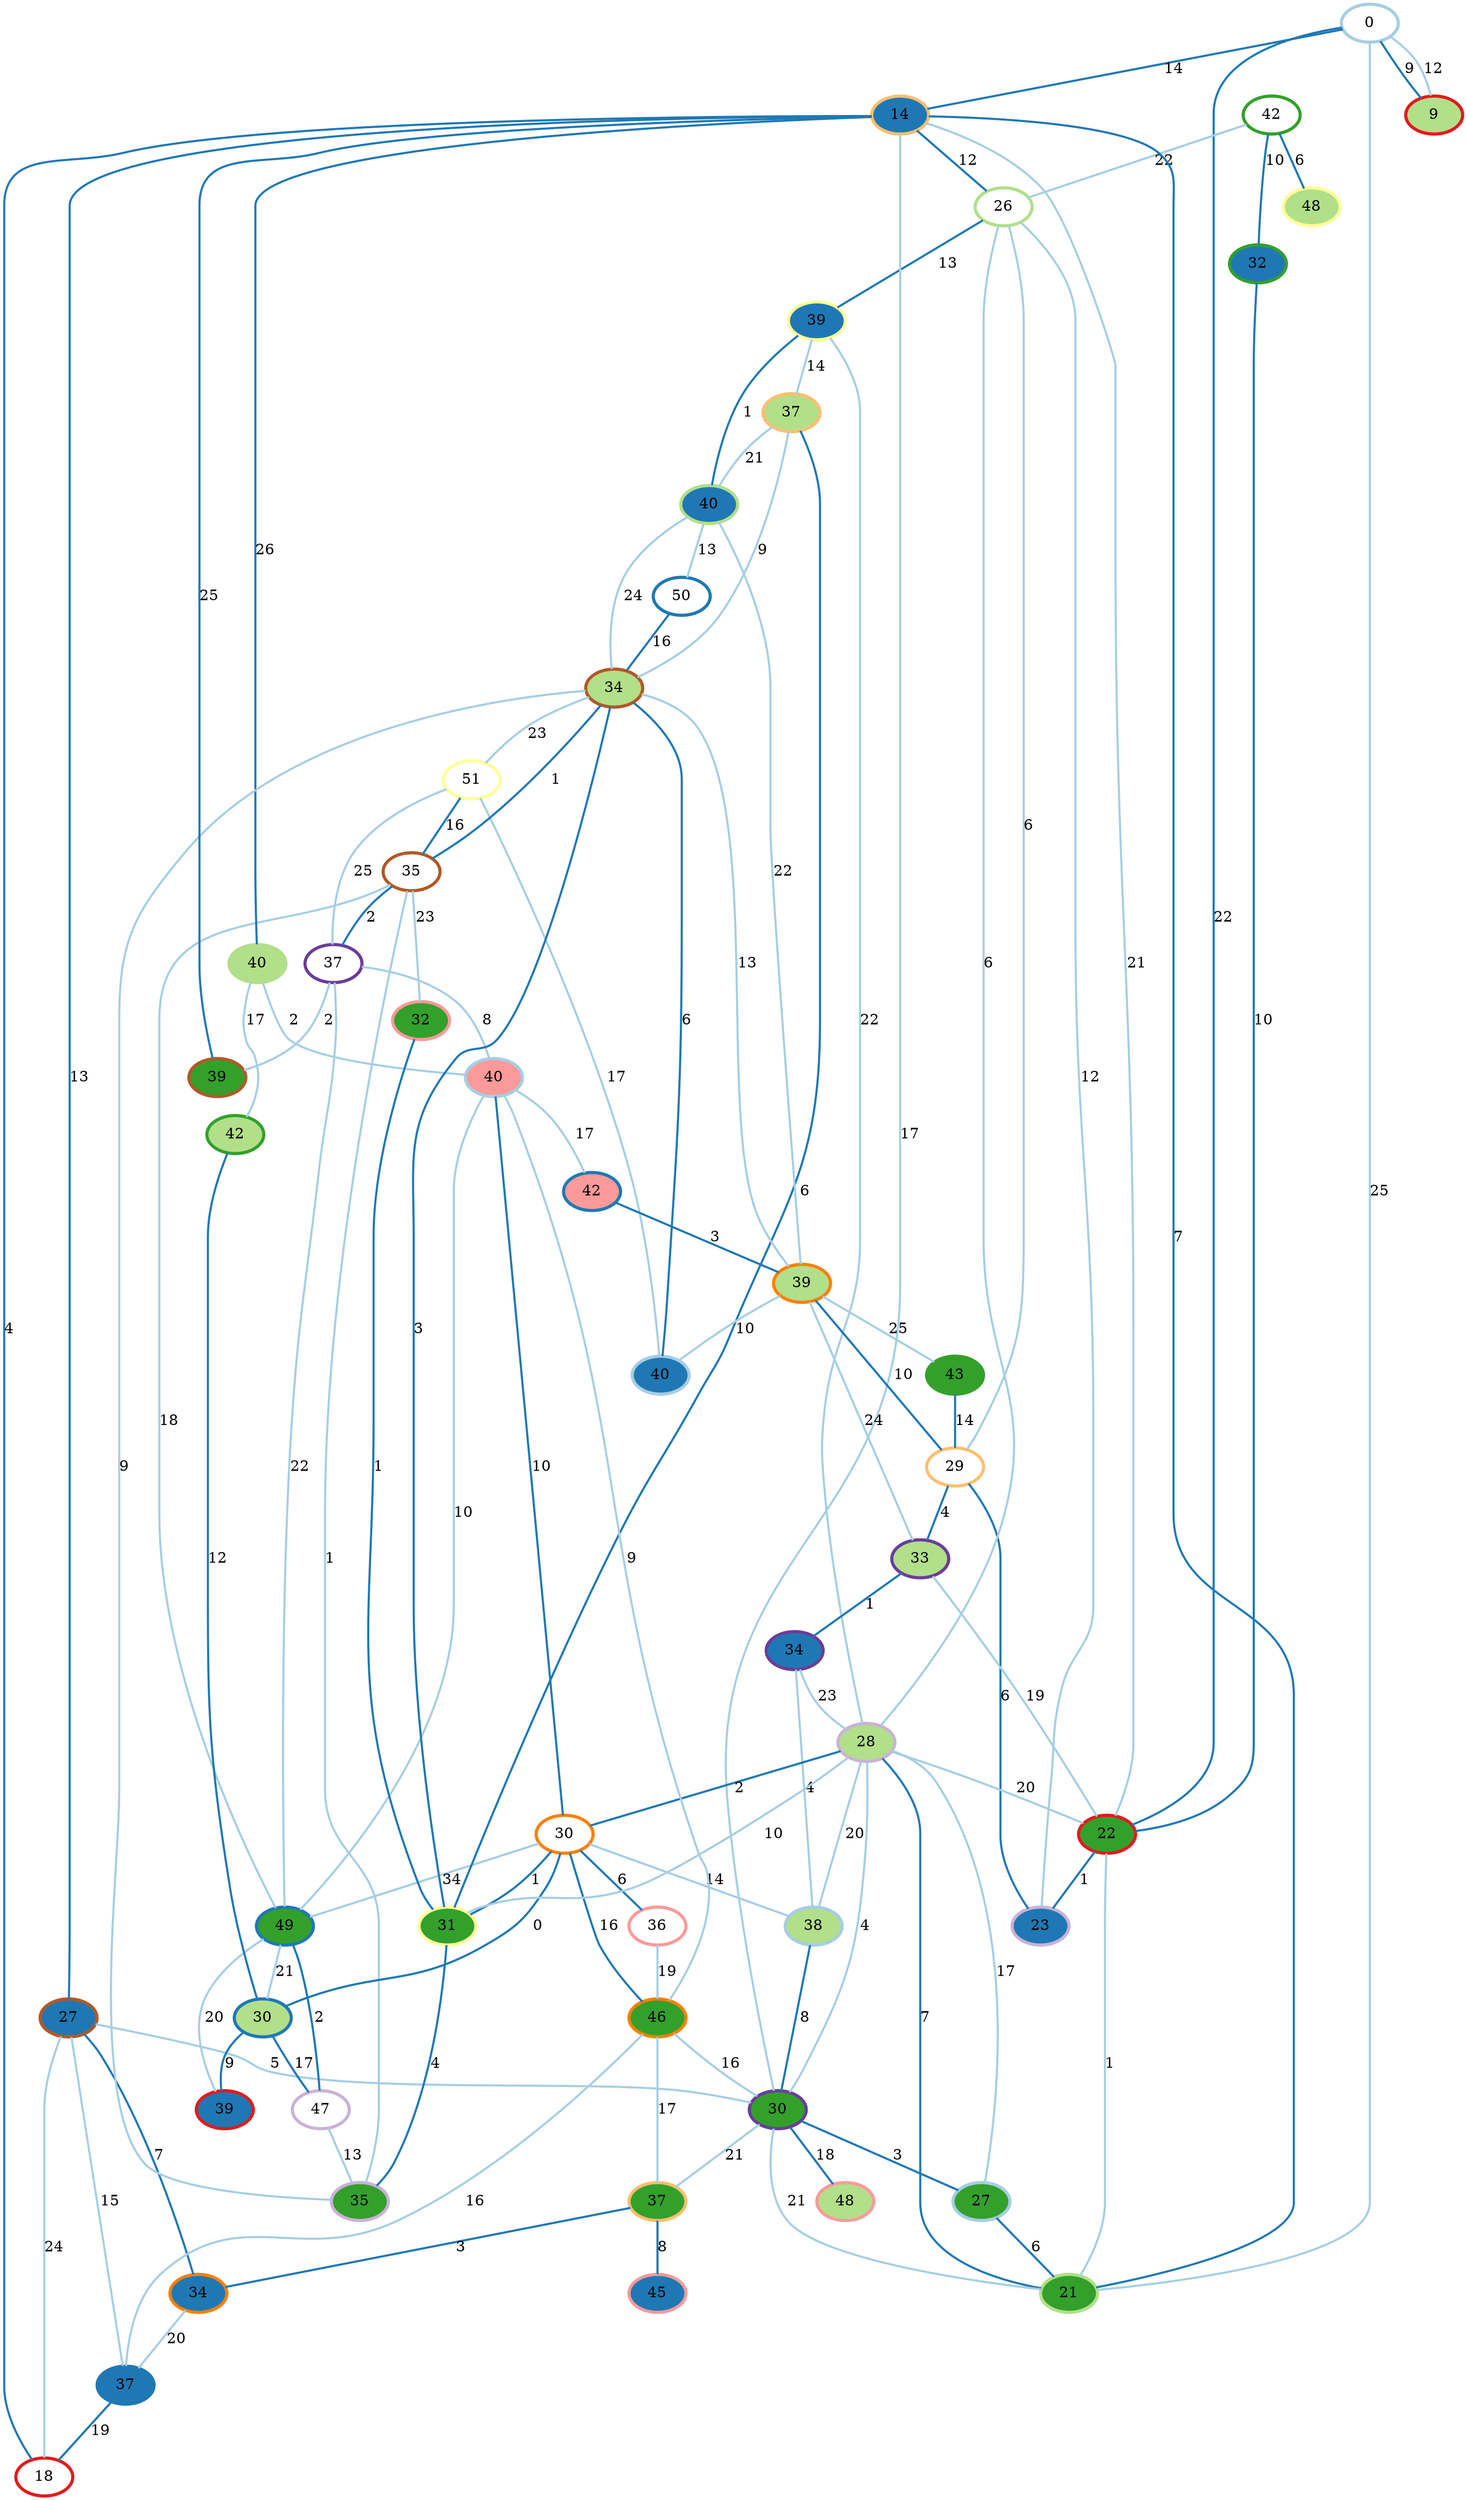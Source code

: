 graph G {
    0 [penwidth=3,label="0",color=1, colorscheme=paired12]
    1 [penwidth=3,label="50",color=2, colorscheme=paired12]
    2 [penwidth=3,label="26",color=3, colorscheme=paired12]
    3 [penwidth=3,label="42",color=4, colorscheme=paired12]
    4 [penwidth=3,label="36",color=5, colorscheme=paired12]
    5 [penwidth=3,label="18",color=6, colorscheme=paired12]
    6 [penwidth=3,label="29",color=7, colorscheme=paired12]
    7 [penwidth=3,label="30",color=8, colorscheme=paired12]
    8 [penwidth=3,label="47",color=9, colorscheme=paired12]
    9 [penwidth=3,label="37",color=10, colorscheme=paired12]
    10 [penwidth=3,label="51",color=11, colorscheme=paired12]
    11 [penwidth=3,label="35",color=12, colorscheme=paired12]
    12 [penwidth=3,label="40",color=1, colorscheme=paired12,style=filled,fillcolor=2]
    13 [penwidth=3,label="37",color=2, colorscheme=paired12,style=filled,fillcolor=2]
    14 [penwidth=3,label="40",color=3, colorscheme=paired12,style=filled,fillcolor=2]
    15 [penwidth=3,label="32",color=4, colorscheme=paired12,style=filled,fillcolor=2]
    16 [penwidth=3,label="45",color=5, colorscheme=paired12,style=filled,fillcolor=2]
    17 [penwidth=3,label="39",color=6, colorscheme=paired12,style=filled,fillcolor=2]
    18 [penwidth=3,label="14",color=7, colorscheme=paired12,style=filled,fillcolor=2]
    19 [penwidth=3,label="34",color=8, colorscheme=paired12,style=filled,fillcolor=2]
    20 [penwidth=3,label="23",color=9, colorscheme=paired12,style=filled,fillcolor=2]
    21 [penwidth=3,label="34",color=10, colorscheme=paired12,style=filled,fillcolor=2]
    22 [penwidth=3,label="39",color=11, colorscheme=paired12,style=filled,fillcolor=2]
    23 [penwidth=3,label="27",color=12, colorscheme=paired12,style=filled,fillcolor=2]
    24 [penwidth=3,label="38",color=1, colorscheme=paired12,style=filled,fillcolor=3]
    25 [penwidth=3,label="30",color=2, colorscheme=paired12,style=filled,fillcolor=3]
    26 [penwidth=3,label="40",color=3, colorscheme=paired12,style=filled,fillcolor=3]
    27 [penwidth=3,label="42",color=4, colorscheme=paired12,style=filled,fillcolor=3]
    28 [penwidth=3,label="48",color=5, colorscheme=paired12,style=filled,fillcolor=3]
    29 [penwidth=3,label="9",color=6, colorscheme=paired12,style=filled,fillcolor=3]
    30 [penwidth=3,label="37",color=7, colorscheme=paired12,style=filled,fillcolor=3]
    31 [penwidth=3,label="39",color=8, colorscheme=paired12,style=filled,fillcolor=3]
    32 [penwidth=3,label="28",color=9, colorscheme=paired12,style=filled,fillcolor=3]
    33 [penwidth=3,label="33",color=10, colorscheme=paired12,style=filled,fillcolor=3]
    34 [penwidth=3,label="48",color=11, colorscheme=paired12,style=filled,fillcolor=3]
    35 [penwidth=3,label="34",color=12, colorscheme=paired12,style=filled,fillcolor=3]
    36 [penwidth=3,label="27",color=1, colorscheme=paired12,style=filled,fillcolor=4]
    37 [penwidth=3,label="49",color=2, colorscheme=paired12,style=filled,fillcolor=4]
    38 [penwidth=3,label="21",color=3, colorscheme=paired12,style=filled,fillcolor=4]
    39 [penwidth=3,label="43",color=4, colorscheme=paired12,style=filled,fillcolor=4]
    40 [penwidth=3,label="32",color=5, colorscheme=paired12,style=filled,fillcolor=4]
    41 [penwidth=3,label="22",color=6, colorscheme=paired12,style=filled,fillcolor=4]
    42 [penwidth=3,label="37",color=7, colorscheme=paired12,style=filled,fillcolor=4]
    43 [penwidth=3,label="46",color=8, colorscheme=paired12,style=filled,fillcolor=4]
    44 [penwidth=3,label="35",color=9, colorscheme=paired12,style=filled,fillcolor=4]
    45 [penwidth=3,label="30",color=10, colorscheme=paired12,style=filled,fillcolor=4]
    46 [penwidth=3,label="31",color=11, colorscheme=paired12,style=filled,fillcolor=4]
    47 [penwidth=3,label="39",color=12, colorscheme=paired12,style=filled,fillcolor=4]
    48 [penwidth=3,label="40",color=1, colorscheme=paired12,style=filled,fillcolor=5]
    49 [penwidth=3,label="42",color=2, colorscheme=paired12,style=filled,fillcolor=5]

    11--9 [penwidth=2,label="2",color=2, colorscheme=paired12]
    9--47 [penwidth=2,label="2",color=1, colorscheme=paired12]
    0--29 [penwidth=2,label="12",color=1, colorscheme=paired12]
    43--45 [penwidth=2,label="16",color=1, colorscheme=paired12]
    10--9 [penwidth=2,label="25",color=1, colorscheme=paired12]
    3--15 [penwidth=2,label="10",color=2, colorscheme=paired12]
    48--49 [penwidth=2,label="17",color=1, colorscheme=paired12]
    22--32 [penwidth=2,label="22",color=1, colorscheme=paired12]
    33--21 [penwidth=2,label="1",color=2, colorscheme=paired12]
    18--26 [penwidth=2,label="26",color=2, colorscheme=paired12]
    26--27 [penwidth=2,label="17",color=1, colorscheme=paired12]
    49--31 [penwidth=2,label="3",color=2, colorscheme=paired12]
    18--45 [penwidth=2,label="17",color=1, colorscheme=paired12]
    35--14 [penwidth=2,label="24",color=1, colorscheme=paired12]
    48--7 [penwidth=2,label="10",color=2, colorscheme=paired12]
    7--46 [penwidth=2,label="1",color=2, colorscheme=paired12]
    11--35 [penwidth=2,label="1",color=2, colorscheme=paired12]
    47--18 [penwidth=2,label="25",color=2, colorscheme=paired12]
    32--46 [penwidth=2,label="10",color=1, colorscheme=paired12]
    36--38 [penwidth=2,label="6",color=2, colorscheme=paired12]
    31--14 [penwidth=2,label="22",color=1, colorscheme=paired12]
    45--28 [penwidth=2,label="18",color=2, colorscheme=paired12]
    37--25 [penwidth=2,label="21",color=1, colorscheme=paired12]
    21--32 [penwidth=2,label="23",color=1, colorscheme=paired12]
    25--17 [penwidth=2,label="9",color=2, colorscheme=paired12]
    18--5 [penwidth=2,label="4",color=2, colorscheme=paired12]
    11--37 [penwidth=2,label="18",color=1, colorscheme=paired12]
    7--24 [penwidth=2,label="14",color=1, colorscheme=paired12]
    31--33 [penwidth=2,label="24",color=1, colorscheme=paired12]
    32--7 [penwidth=2,label="2",color=2, colorscheme=paired12]
    45--38 [penwidth=2,label="21",color=1, colorscheme=paired12]
    38--18 [penwidth=2,label="7",color=2, colorscheme=paired12]
    20--6 [penwidth=2,label="6",color=2, colorscheme=paired12]
    6--33 [penwidth=2,label="4",color=2, colorscheme=paired12]
    25--7 [penwidth=2,label="0",color=2, colorscheme=paired12]
    9--48 [penwidth=2,label="8",color=1, colorscheme=paired12]
    0--18 [penwidth=2,label="14",color=2, colorscheme=paired12]
    26--48 [penwidth=2,label="2",color=1, colorscheme=paired12]
    37--8 [penwidth=2,label="2",color=2, colorscheme=paired12]
    18--2 [penwidth=2,label="12",color=2, colorscheme=paired12]
    18--23 [penwidth=2,label="13",color=2, colorscheme=paired12]
    41--20 [penwidth=2,label="1",color=2, colorscheme=paired12]
    17--37 [penwidth=2,label="20",color=1, colorscheme=paired12]
    11--44 [penwidth=2,label="1",color=1, colorscheme=paired12]
    31--39 [penwidth=2,label="25",color=1, colorscheme=paired12]
    35--44 [penwidth=2,label="9",color=1, colorscheme=paired12]
    12--35 [penwidth=2,label="6",color=2, colorscheme=paired12]
    32--38 [penwidth=2,label="7",color=2, colorscheme=paired12]
    35--30 [penwidth=2,label="9",color=1, colorscheme=paired12]
    11--40 [penwidth=2,label="23",color=1, colorscheme=paired12]
    41--33 [penwidth=2,label="19",color=1, colorscheme=paired12]
    23--45 [penwidth=2,label="5",color=1, colorscheme=paired12]
    21--24 [penwidth=2,label="4",color=1, colorscheme=paired12]
    42--43 [penwidth=2,label="17",color=1, colorscheme=paired12]
    0--41 [penwidth=2,label="22",color=2, colorscheme=paired12]
    27--25 [penwidth=2,label="12",color=2, colorscheme=paired12]
    7--43 [penwidth=2,label="16",color=2, colorscheme=paired12]
    7--37 [penwidth=2,label="34",color=1, colorscheme=paired12]
    31--6 [penwidth=2,label="10",color=2, colorscheme=paired12]
    23--5 [penwidth=2,label="24",color=1, colorscheme=paired12]
    45--36 [penwidth=2,label="3",color=2, colorscheme=paired12]
    10--11 [penwidth=2,label="16",color=2, colorscheme=paired12]
    30--46 [penwidth=2,label="6",color=2, colorscheme=paired12]
    37--9 [penwidth=2,label="22",color=1, colorscheme=paired12]
    32--2 [penwidth=2,label="6",color=1, colorscheme=paired12]
    42--16 [penwidth=2,label="8",color=2, colorscheme=paired12]
    32--24 [penwidth=2,label="20",color=1, colorscheme=paired12]
    22--30 [penwidth=2,label="14",color=1, colorscheme=paired12]
    13--5 [penwidth=2,label="19",color=2, colorscheme=paired12]
    23--19 [penwidth=2,label="7",color=2, colorscheme=paired12]
    14--1 [penwidth=2,label="13",color=1, colorscheme=paired12]
    1--35 [penwidth=2,label="16",color=2, colorscheme=paired12]
    7--4 [penwidth=2,label="6",color=2, colorscheme=paired12]
    8--44 [penwidth=2,label="13",color=1, colorscheme=paired12]
    14--22 [penwidth=2,label="1",color=2, colorscheme=paired12]
    30--14 [penwidth=2,label="21",color=1, colorscheme=paired12]
    45--42 [penwidth=2,label="21",color=1, colorscheme=paired12]
    20--2 [penwidth=2,label="12",color=1, colorscheme=paired12]
    43--48 [penwidth=2,label="9",color=1, colorscheme=paired12]
    38--0 [penwidth=2,label="25",color=1, colorscheme=paired12]
    31--12 [penwidth=2,label="10",color=1, colorscheme=paired12]
    24--45 [penwidth=2,label="8",color=2, colorscheme=paired12]
    40--46 [penwidth=2,label="1",color=2, colorscheme=paired12]
    23--13 [penwidth=2,label="15",color=1, colorscheme=paired12]
    19--13 [penwidth=2,label="20",color=1, colorscheme=paired12]
    3--34 [penwidth=2,label="6",color=2, colorscheme=paired12]
    32--36 [penwidth=2,label="17",color=1, colorscheme=paired12]
    31--35 [penwidth=2,label="13",color=1, colorscheme=paired12]
    32--45 [penwidth=2,label="4",color=1, colorscheme=paired12]
    15--41 [penwidth=2,label="10",color=2, colorscheme=paired12]
    3--2 [penwidth=2,label="22",color=1, colorscheme=paired12]
    10--12 [penwidth=2,label="17",color=1, colorscheme=paired12]
    6--2 [penwidth=2,label="6",color=1, colorscheme=paired12]
    46--35 [penwidth=2,label="3",color=2, colorscheme=paired12]
    18--41 [penwidth=2,label="21",color=1, colorscheme=paired12]
    4--43 [penwidth=2,label="19",color=1, colorscheme=paired12]
    25--8 [penwidth=2,label="17",color=2, colorscheme=paired12]
    29--0 [penwidth=2,label="9",color=2, colorscheme=paired12]
    39--6 [penwidth=2,label="14",color=2, colorscheme=paired12]
    32--41 [penwidth=2,label="20",color=1, colorscheme=paired12]
    2--22 [penwidth=2,label="13",color=2, colorscheme=paired12]
    37--48 [penwidth=2,label="10",color=1, colorscheme=paired12]
    42--19 [penwidth=2,label="3",color=2, colorscheme=paired12]
    46--44 [penwidth=2,label="4",color=2, colorscheme=paired12]
    35--10 [penwidth=2,label="23",color=1, colorscheme=paired12]
    41--38 [penwidth=2,label="1",color=1, colorscheme=paired12]
    43--13 [penwidth=2,label="16",color=1, colorscheme=paired12]
}
